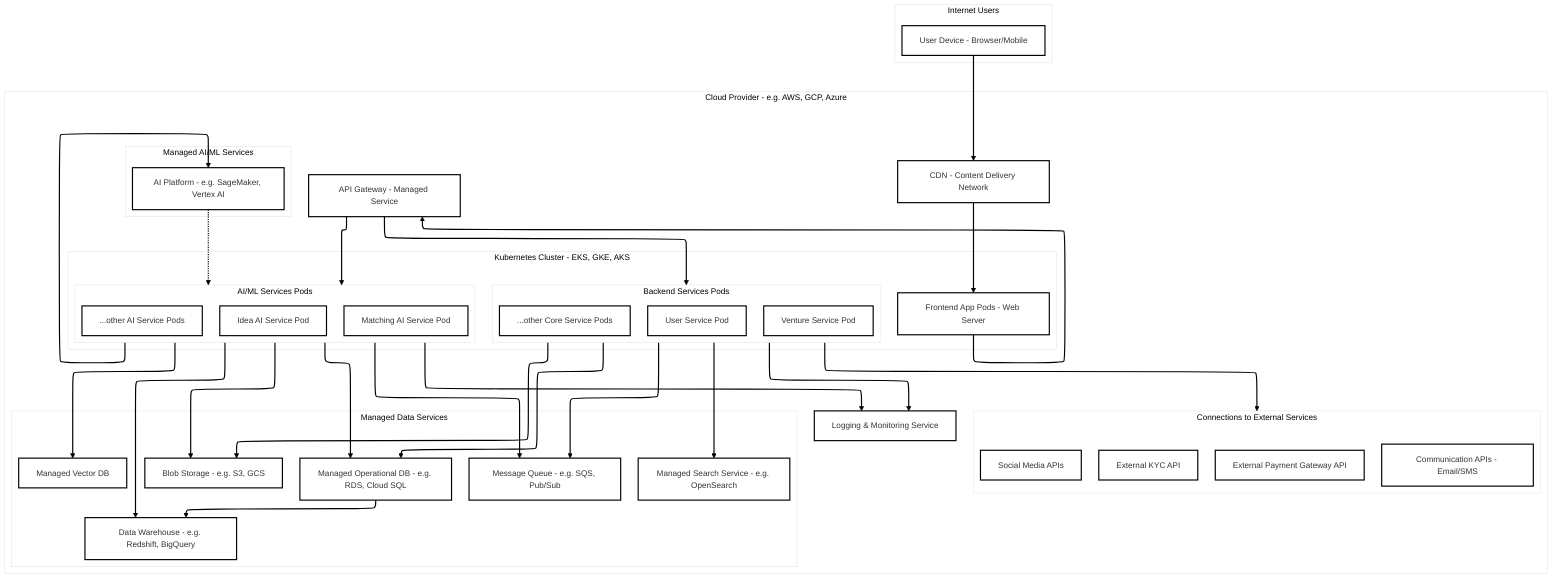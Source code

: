 ---
config:
  layout: elk
  theme: neo
---
flowchart TD
 subgraph Internet["Internet Users"]
        UserDevice["User Device - Browser/Mobile"]
  end
 subgraph BackendServicesPods["Backend Services Pods"]
        CoreSvcPod1["User Service Pod"]
        CoreSvcPod2["Venture Service Pod"]
        CoreSvcPodN["...other Core Service Pods"]
  end
 subgraph AIServicesPods["AI/ML Services Pods"]
        AISvcPod1["Idea AI Service Pod"]
        AISvcPod2["Matching AI Service Pod"]
        AISvcPodN["...other AI Service Pods"]
  end
 subgraph KubernetesCluster["Kubernetes Cluster - EKS, GKE, AKS"]
    direction TB
        NodeAppFE["Frontend App Pods - Web Server"]
        BackendServicesPods
        AIServicesPods
  end
 subgraph ManagedDataServices["Managed Data Services"]
    direction TB
        OperationalDB["Managed Operational DB - e.g. RDS, Cloud SQL"]
        VectorDB["Managed Vector DB"]
        BlobStore["Blob Storage - e.g. S3, GCS"]
        DWH["Data Warehouse - e.g. Redshift, BigQuery"]
        SearchSvc["Managed Search Service - e.g. OpenSearch"]
        MsgQueue["Message Queue - e.g. SQS, Pub/Sub"]
  end
 subgraph ManagedAIServices["Managed AI/ML Services"]
        MLPlatform["AI Platform - e.g. SageMaker, Vertex AI"]
  end
 subgraph ExternalConnections["Connections to External Services"]
        ExtKYC["External KYC API"]
        ExtPayment["External Payment Gateway API"]
        ExtSocial["Social Media APIs"]
        ExtComm["Communication APIs - Email/SMS"]
  end
 subgraph CloudProvider["Cloud Provider - e.g. AWS, GCP, Azure"]
    direction LR
        CDN["CDN - Content Delivery Network"]
        APIGateway["API Gateway - Managed Service"]
        KubernetesCluster
        ManagedDataServices
        ManagedAIServices
        ExternalConnections
        LoggingMonitoring["Logging & Monitoring Service"]
  end
    UserDevice --> CDN
    CDN --> NodeAppFE
    NodeAppFE --> APIGateway
    APIGateway --> BackendServicesPods & AIServicesPods
    BackendServicesPods --> OperationalDB & BlobStore & SearchSvc & MsgQueue & LoggingMonitoring & ExternalConnections
    AIServicesPods --> OperationalDB & VectorDB & BlobStore & MsgQueue & DWH & MLPlatform & LoggingMonitoring
    OperationalDB --> DWH
    MLPlatform -.-> AIServicesPods